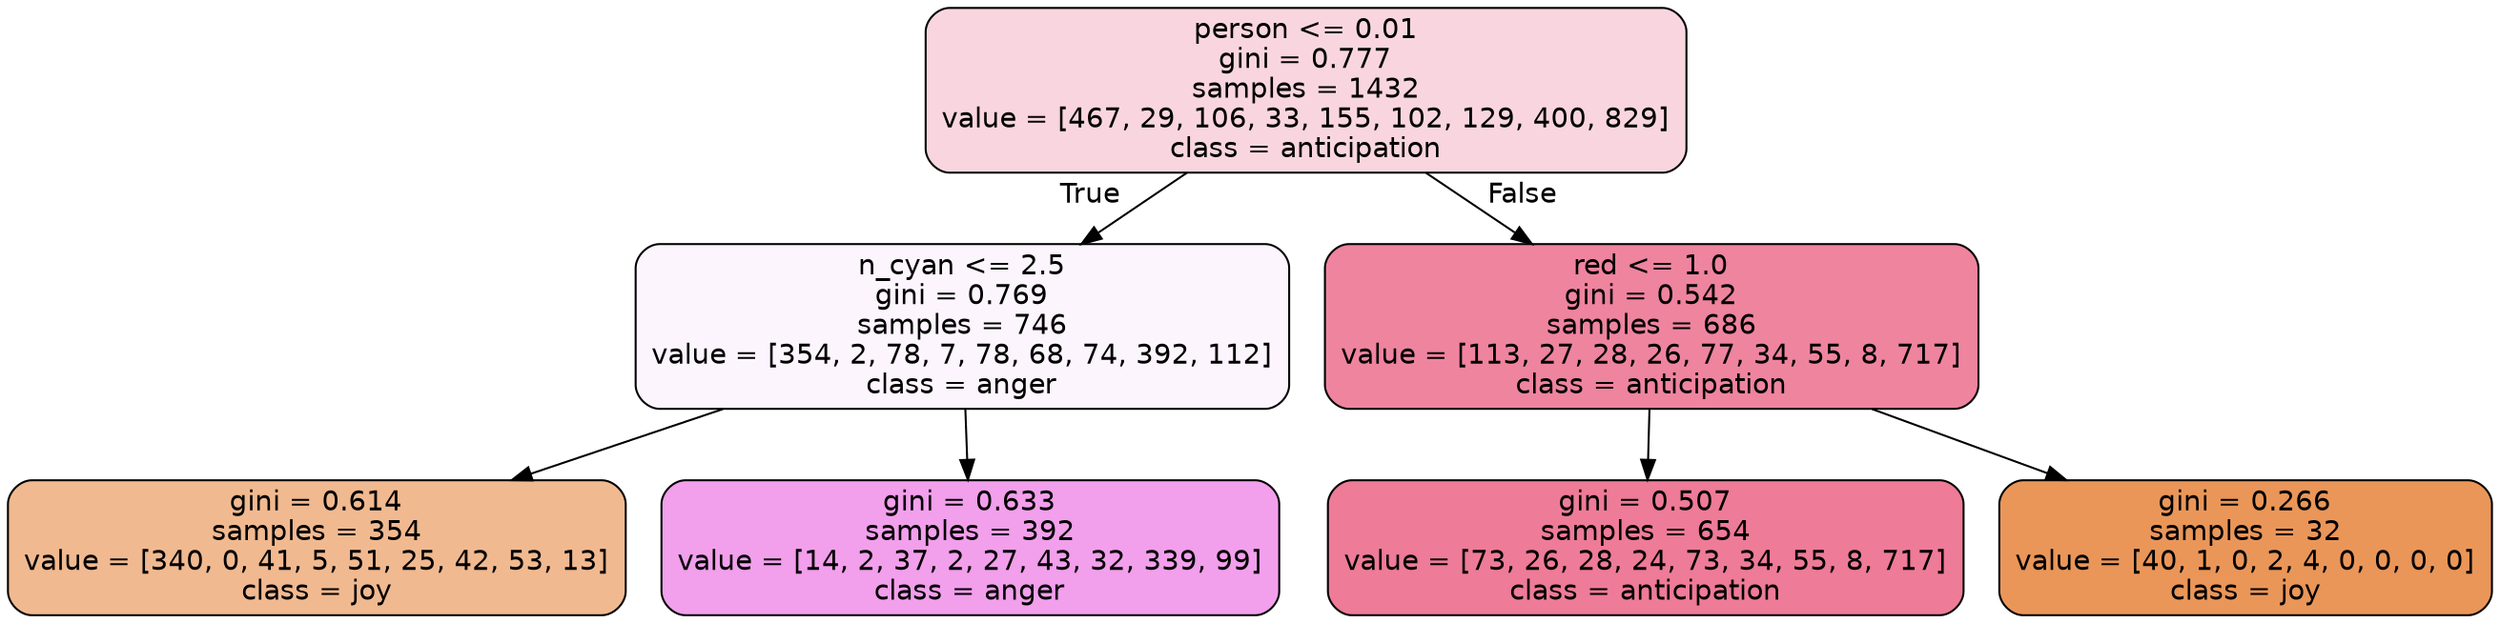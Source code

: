 digraph Tree {
node [shape=box, style="filled, rounded", color="black", fontname=helvetica] ;
edge [fontname=helvetica] ;
0 [label="person <= 0.01\ngini = 0.777\nsamples = 1432\nvalue = [467, 29, 106, 33, 155, 102, 129, 400, 829]\nclass = anticipation", fillcolor="#e5396434"] ;
1 [label="n_cyan <= 2.5\ngini = 0.769\nsamples = 746\nvalue = [354, 2, 78, 7, 78, 68, 74, 392, 112]\nclass = anger", fillcolor="#e539d70c"] ;
0 -> 1 [labeldistance=2.5, labelangle=45, headlabel="True"] ;
2 [label="gini = 0.614\nsamples = 354\nvalue = [340, 0, 41, 5, 51, 25, 42, 53, 13]\nclass = joy", fillcolor="#e581398e"] ;
1 -> 2 ;
3 [label="gini = 0.633\nsamples = 392\nvalue = [14, 2, 37, 2, 27, 43, 32, 339, 99]\nclass = anger", fillcolor="#e539d77b"] ;
1 -> 3 ;
4 [label="red <= 1.0\ngini = 0.542\nsamples = 686\nvalue = [113, 27, 28, 26, 77, 34, 55, 8, 717]\nclass = anticipation", fillcolor="#e539649e"] ;
0 -> 4 [labeldistance=2.5, labelangle=-45, headlabel="False"] ;
5 [label="gini = 0.507\nsamples = 654\nvalue = [73, 26, 28, 24, 73, 34, 55, 8, 717]\nclass = anticipation", fillcolor="#e53964aa"] ;
4 -> 5 ;
6 [label="gini = 0.266\nsamples = 32\nvalue = [40, 1, 0, 2, 4, 0, 0, 0, 0]\nclass = joy", fillcolor="#e58139d5"] ;
4 -> 6 ;
}